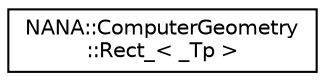 digraph "类继承关系图"
{
 // LATEX_PDF_SIZE
  edge [fontname="Helvetica",fontsize="10",labelfontname="Helvetica",labelfontsize="10"];
  node [fontname="Helvetica",fontsize="10",shape=record];
  rankdir="LR";
  Node0 [label="NANA::ComputerGeometry\l::Rect_\< _Tp \>",height=0.2,width=0.4,color="black", fillcolor="white", style="filled",URL="$struct_n_a_n_a_1_1_computer_geometry_1_1_rect__.html",tooltip="矩阵"];
}
